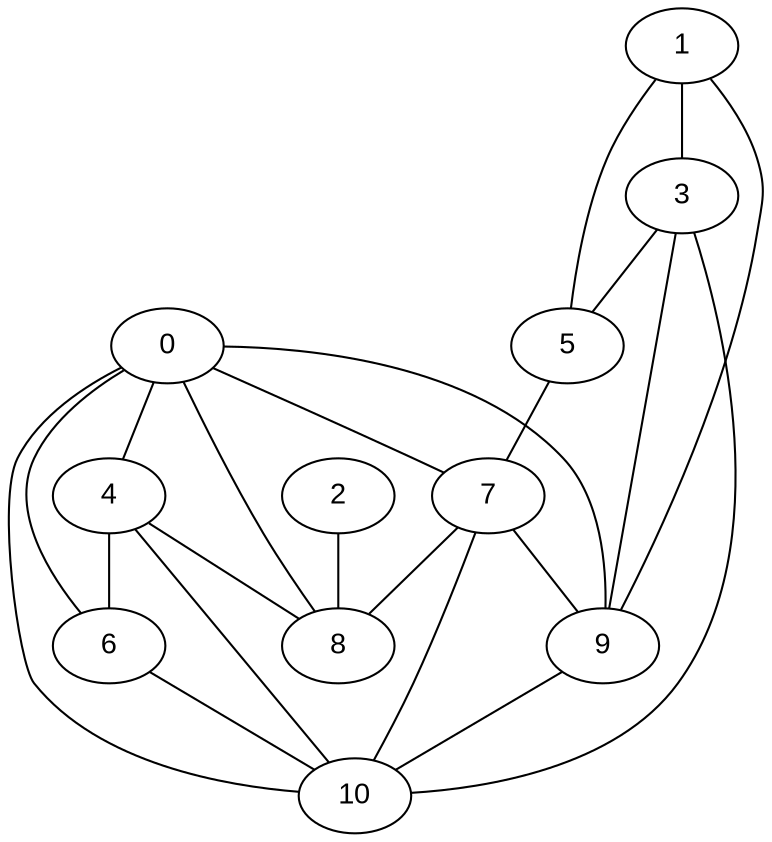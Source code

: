 graph InitialGraph {
  node [style=filled, fillcolor=white, fontname="Arial"];
  0;
  1;
  2;
  3;
  4;
  5;
  6;
  7;
  8;
  9;
  10;
  0 -- 4;
  0 -- 6;
  0 -- 7;
  0 -- 8;
  0 -- 9;
  0 -- 10;
  1 -- 3;
  1 -- 5;
  1 -- 9;
  2 -- 8;
  3 -- 5;
  3 -- 9;
  3 -- 10;
  4 -- 6;
  4 -- 8;
  4 -- 10;
  5 -- 7;
  6 -- 10;
  7 -- 8;
  7 -- 9;
  7 -- 10;
  9 -- 10;
}
